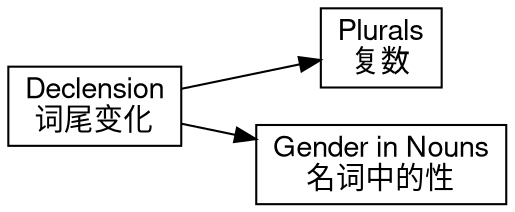 digraph GrammarC10_F {
	rankdir=LR
	node [fontname="Helvetica, SimHei" fontsize=14 shape=rect]
	C10 [label="Declension
词尾变化"]
	D79 [label="Plurals
复数"]
	D80 [label="Gender in Nouns
名词中的性"]
	C10 -> D79
	C10 -> D80
}
